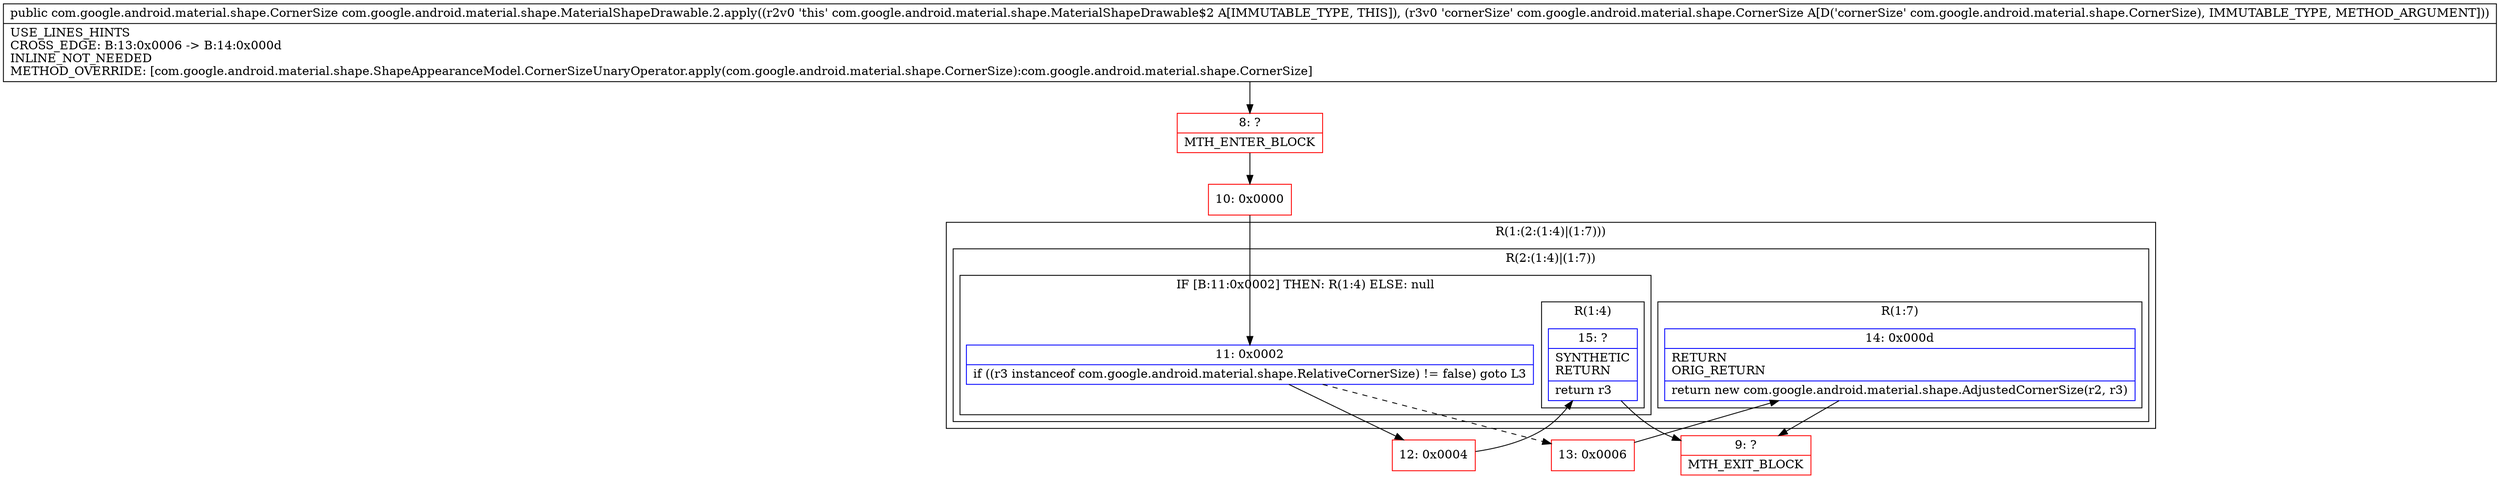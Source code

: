 digraph "CFG forcom.google.android.material.shape.MaterialShapeDrawable.2.apply(Lcom\/google\/android\/material\/shape\/CornerSize;)Lcom\/google\/android\/material\/shape\/CornerSize;" {
subgraph cluster_Region_1629040330 {
label = "R(1:(2:(1:4)|(1:7)))";
node [shape=record,color=blue];
subgraph cluster_Region_799387771 {
label = "R(2:(1:4)|(1:7))";
node [shape=record,color=blue];
subgraph cluster_IfRegion_636382292 {
label = "IF [B:11:0x0002] THEN: R(1:4) ELSE: null";
node [shape=record,color=blue];
Node_11 [shape=record,label="{11\:\ 0x0002|if ((r3 instanceof com.google.android.material.shape.RelativeCornerSize) != false) goto L3\l}"];
subgraph cluster_Region_907158721 {
label = "R(1:4)";
node [shape=record,color=blue];
Node_15 [shape=record,label="{15\:\ ?|SYNTHETIC\lRETURN\l|return r3\l}"];
}
}
subgraph cluster_Region_517284791 {
label = "R(1:7)";
node [shape=record,color=blue];
Node_14 [shape=record,label="{14\:\ 0x000d|RETURN\lORIG_RETURN\l|return new com.google.android.material.shape.AdjustedCornerSize(r2, r3)\l}"];
}
}
}
Node_8 [shape=record,color=red,label="{8\:\ ?|MTH_ENTER_BLOCK\l}"];
Node_10 [shape=record,color=red,label="{10\:\ 0x0000}"];
Node_12 [shape=record,color=red,label="{12\:\ 0x0004}"];
Node_9 [shape=record,color=red,label="{9\:\ ?|MTH_EXIT_BLOCK\l}"];
Node_13 [shape=record,color=red,label="{13\:\ 0x0006}"];
MethodNode[shape=record,label="{public com.google.android.material.shape.CornerSize com.google.android.material.shape.MaterialShapeDrawable.2.apply((r2v0 'this' com.google.android.material.shape.MaterialShapeDrawable$2 A[IMMUTABLE_TYPE, THIS]), (r3v0 'cornerSize' com.google.android.material.shape.CornerSize A[D('cornerSize' com.google.android.material.shape.CornerSize), IMMUTABLE_TYPE, METHOD_ARGUMENT]))  | USE_LINES_HINTS\lCROSS_EDGE: B:13:0x0006 \-\> B:14:0x000d\lINLINE_NOT_NEEDED\lMETHOD_OVERRIDE: [com.google.android.material.shape.ShapeAppearanceModel.CornerSizeUnaryOperator.apply(com.google.android.material.shape.CornerSize):com.google.android.material.shape.CornerSize]\l}"];
MethodNode -> Node_8;Node_11 -> Node_12;
Node_11 -> Node_13[style=dashed];
Node_15 -> Node_9;
Node_14 -> Node_9;
Node_8 -> Node_10;
Node_10 -> Node_11;
Node_12 -> Node_15;
Node_13 -> Node_14;
}

